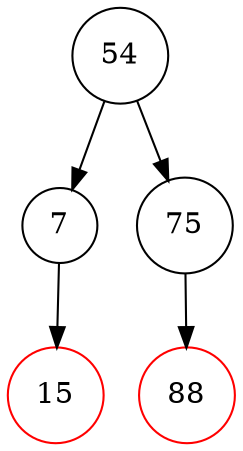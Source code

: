 digraph RBTree {
    node [shape=circle];
    "54" [color=black];
    "54" -> "7";
    "7" [color=black];
    "7" -> "15";
    "15" [color=red];
    "54" -> "75";
    "75" [color=black];
    "75" -> "88";
    "88" [color=red];
}

